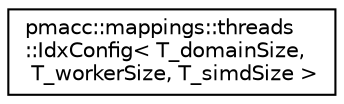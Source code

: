digraph "Graphical Class Hierarchy"
{
 // LATEX_PDF_SIZE
  edge [fontname="Helvetica",fontsize="10",labelfontname="Helvetica",labelfontsize="10"];
  node [fontname="Helvetica",fontsize="10",shape=record];
  rankdir="LR";
  Node0 [label="pmacc::mappings::threads\l::IdxConfig\< T_domainSize,\l T_workerSize, T_simdSize \>",height=0.2,width=0.4,color="black", fillcolor="white", style="filled",URL="$structpmacc_1_1mappings_1_1threads_1_1_idx_config.html",tooltip="describe a constant index domain"];
}
